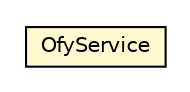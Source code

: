 #!/usr/local/bin/dot
#
# Class diagram 
# Generated by UMLGraph version R5_6-24-gf6e263 (http://www.umlgraph.org/)
#

digraph G {
	edge [fontname="Helvetica",fontsize=10,labelfontname="Helvetica",labelfontsize=10];
	node [fontname="Helvetica",fontsize=10,shape=plaintext];
	nodesep=0.25;
	ranksep=0.5;
	rankdir=LR;
	// com.gwtplatform.crawlerservice.server.objectify.OfyService
	c276588 [label=<<table title="com.gwtplatform.crawlerservice.server.objectify.OfyService" border="0" cellborder="1" cellspacing="0" cellpadding="2" port="p" bgcolor="lemonChiffon" href="./OfyService.html">
		<tr><td><table border="0" cellspacing="0" cellpadding="1">
<tr><td align="center" balign="center"> OfyService </td></tr>
		</table></td></tr>
		</table>>, URL="./OfyService.html", fontname="Helvetica", fontcolor="black", fontsize=10.0];
}


